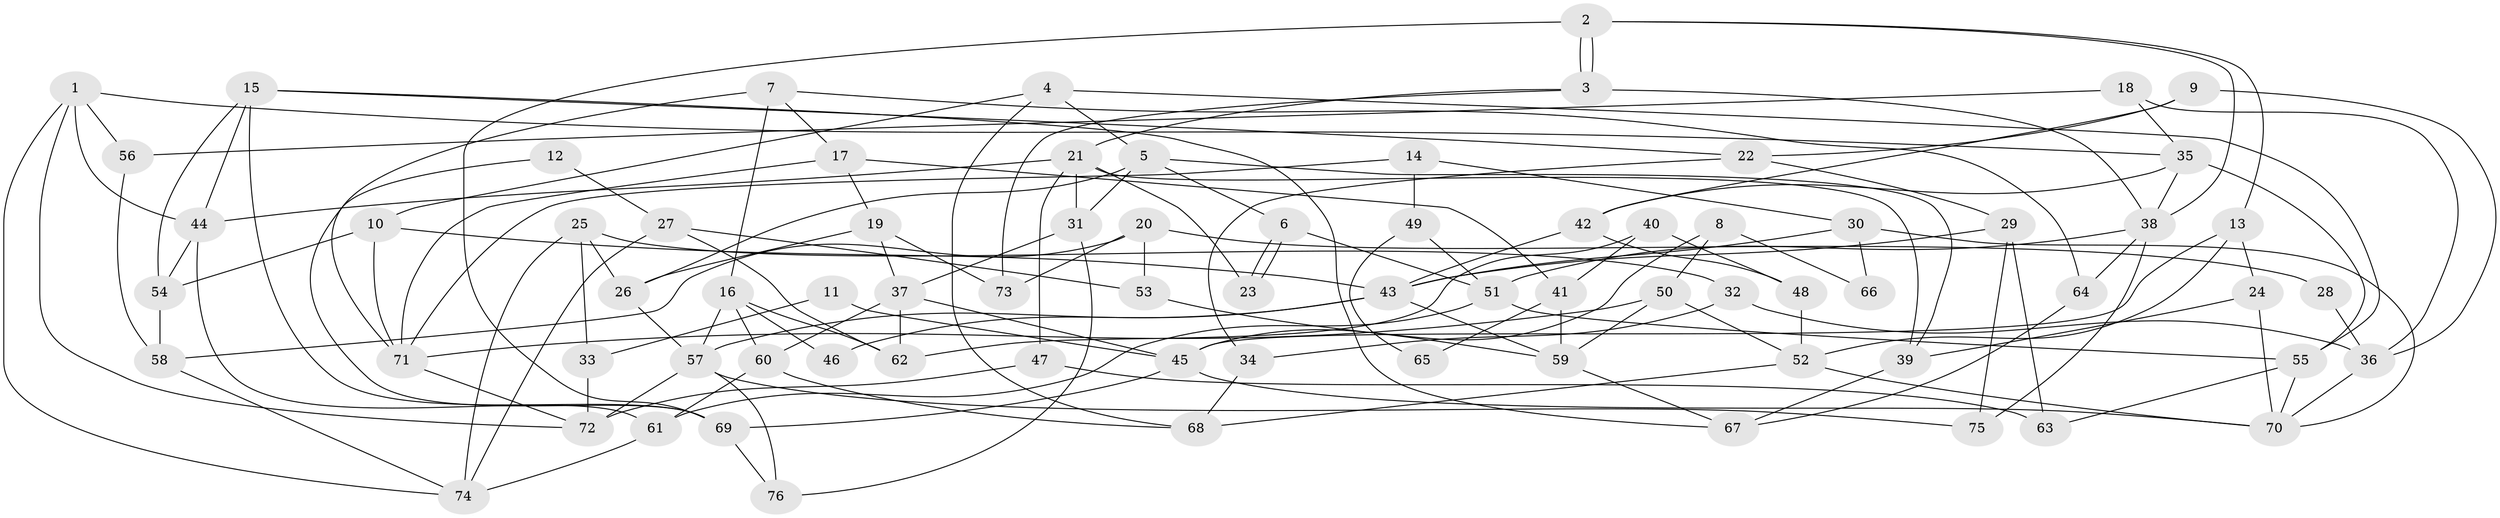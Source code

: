// coarse degree distribution, {4: 0.2608695652173913, 5: 0.21739130434782608, 6: 0.13043478260869565, 2: 0.043478260869565216, 3: 0.15217391304347827, 7: 0.10869565217391304, 9: 0.043478260869565216, 8: 0.043478260869565216}
// Generated by graph-tools (version 1.1) at 2025/37/03/04/25 23:37:15]
// undirected, 76 vertices, 152 edges
graph export_dot {
  node [color=gray90,style=filled];
  1;
  2;
  3;
  4;
  5;
  6;
  7;
  8;
  9;
  10;
  11;
  12;
  13;
  14;
  15;
  16;
  17;
  18;
  19;
  20;
  21;
  22;
  23;
  24;
  25;
  26;
  27;
  28;
  29;
  30;
  31;
  32;
  33;
  34;
  35;
  36;
  37;
  38;
  39;
  40;
  41;
  42;
  43;
  44;
  45;
  46;
  47;
  48;
  49;
  50;
  51;
  52;
  53;
  54;
  55;
  56;
  57;
  58;
  59;
  60;
  61;
  62;
  63;
  64;
  65;
  66;
  67;
  68;
  69;
  70;
  71;
  72;
  73;
  74;
  75;
  76;
  1 -- 74;
  1 -- 35;
  1 -- 44;
  1 -- 56;
  1 -- 72;
  2 -- 38;
  2 -- 3;
  2 -- 3;
  2 -- 13;
  2 -- 69;
  3 -- 38;
  3 -- 21;
  3 -- 73;
  4 -- 10;
  4 -- 5;
  4 -- 55;
  4 -- 68;
  5 -- 6;
  5 -- 31;
  5 -- 26;
  5 -- 39;
  6 -- 23;
  6 -- 23;
  6 -- 51;
  7 -- 17;
  7 -- 16;
  7 -- 64;
  7 -- 71;
  8 -- 50;
  8 -- 45;
  8 -- 66;
  9 -- 42;
  9 -- 22;
  9 -- 36;
  10 -- 71;
  10 -- 54;
  10 -- 43;
  11 -- 33;
  11 -- 45;
  12 -- 69;
  12 -- 27;
  13 -- 24;
  13 -- 45;
  13 -- 52;
  14 -- 71;
  14 -- 30;
  14 -- 49;
  15 -- 69;
  15 -- 67;
  15 -- 22;
  15 -- 44;
  15 -- 54;
  16 -- 57;
  16 -- 60;
  16 -- 46;
  16 -- 62;
  17 -- 71;
  17 -- 41;
  17 -- 19;
  18 -- 56;
  18 -- 35;
  18 -- 36;
  19 -- 26;
  19 -- 37;
  19 -- 73;
  20 -- 73;
  20 -- 58;
  20 -- 28;
  20 -- 53;
  21 -- 44;
  21 -- 23;
  21 -- 31;
  21 -- 39;
  21 -- 47;
  22 -- 34;
  22 -- 29;
  24 -- 39;
  24 -- 70;
  25 -- 26;
  25 -- 74;
  25 -- 32;
  25 -- 33;
  26 -- 57;
  27 -- 53;
  27 -- 62;
  27 -- 74;
  28 -- 36;
  29 -- 43;
  29 -- 63;
  29 -- 75;
  30 -- 43;
  30 -- 70;
  30 -- 66;
  31 -- 76;
  31 -- 37;
  32 -- 36;
  32 -- 34;
  33 -- 72;
  34 -- 68;
  35 -- 38;
  35 -- 55;
  35 -- 42;
  36 -- 70;
  37 -- 45;
  37 -- 60;
  37 -- 62;
  38 -- 64;
  38 -- 51;
  38 -- 75;
  39 -- 67;
  40 -- 62;
  40 -- 48;
  40 -- 41;
  41 -- 59;
  41 -- 65;
  42 -- 43;
  42 -- 48;
  43 -- 57;
  43 -- 46;
  43 -- 59;
  44 -- 54;
  44 -- 61;
  45 -- 69;
  45 -- 70;
  47 -- 63;
  47 -- 72;
  48 -- 52;
  49 -- 51;
  49 -- 65;
  50 -- 71;
  50 -- 52;
  50 -- 59;
  51 -- 61;
  51 -- 55;
  52 -- 70;
  52 -- 68;
  53 -- 59;
  54 -- 58;
  55 -- 70;
  55 -- 63;
  56 -- 58;
  57 -- 75;
  57 -- 72;
  57 -- 76;
  58 -- 74;
  59 -- 67;
  60 -- 68;
  60 -- 61;
  61 -- 74;
  64 -- 67;
  69 -- 76;
  71 -- 72;
}

